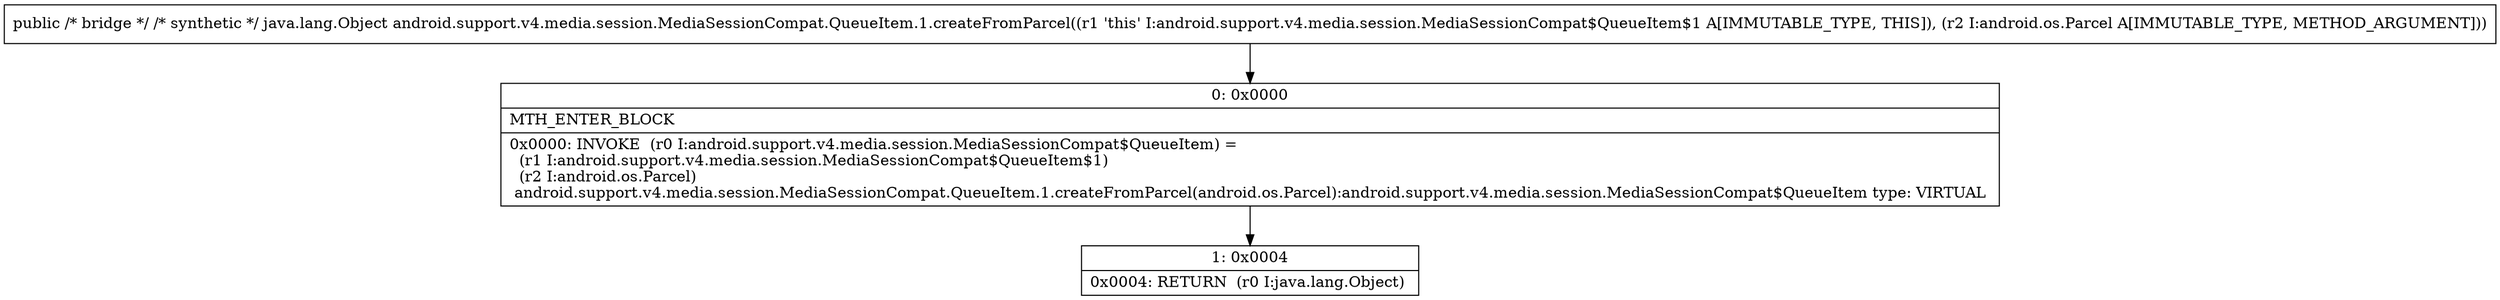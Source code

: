 digraph "CFG forandroid.support.v4.media.session.MediaSessionCompat.QueueItem.1.createFromParcel(Landroid\/os\/Parcel;)Ljava\/lang\/Object;" {
Node_0 [shape=record,label="{0\:\ 0x0000|MTH_ENTER_BLOCK\l|0x0000: INVOKE  (r0 I:android.support.v4.media.session.MediaSessionCompat$QueueItem) = \l  (r1 I:android.support.v4.media.session.MediaSessionCompat$QueueItem$1)\l  (r2 I:android.os.Parcel)\l android.support.v4.media.session.MediaSessionCompat.QueueItem.1.createFromParcel(android.os.Parcel):android.support.v4.media.session.MediaSessionCompat$QueueItem type: VIRTUAL \l}"];
Node_1 [shape=record,label="{1\:\ 0x0004|0x0004: RETURN  (r0 I:java.lang.Object) \l}"];
MethodNode[shape=record,label="{public \/* bridge *\/ \/* synthetic *\/ java.lang.Object android.support.v4.media.session.MediaSessionCompat.QueueItem.1.createFromParcel((r1 'this' I:android.support.v4.media.session.MediaSessionCompat$QueueItem$1 A[IMMUTABLE_TYPE, THIS]), (r2 I:android.os.Parcel A[IMMUTABLE_TYPE, METHOD_ARGUMENT])) }"];
MethodNode -> Node_0;
Node_0 -> Node_1;
}

